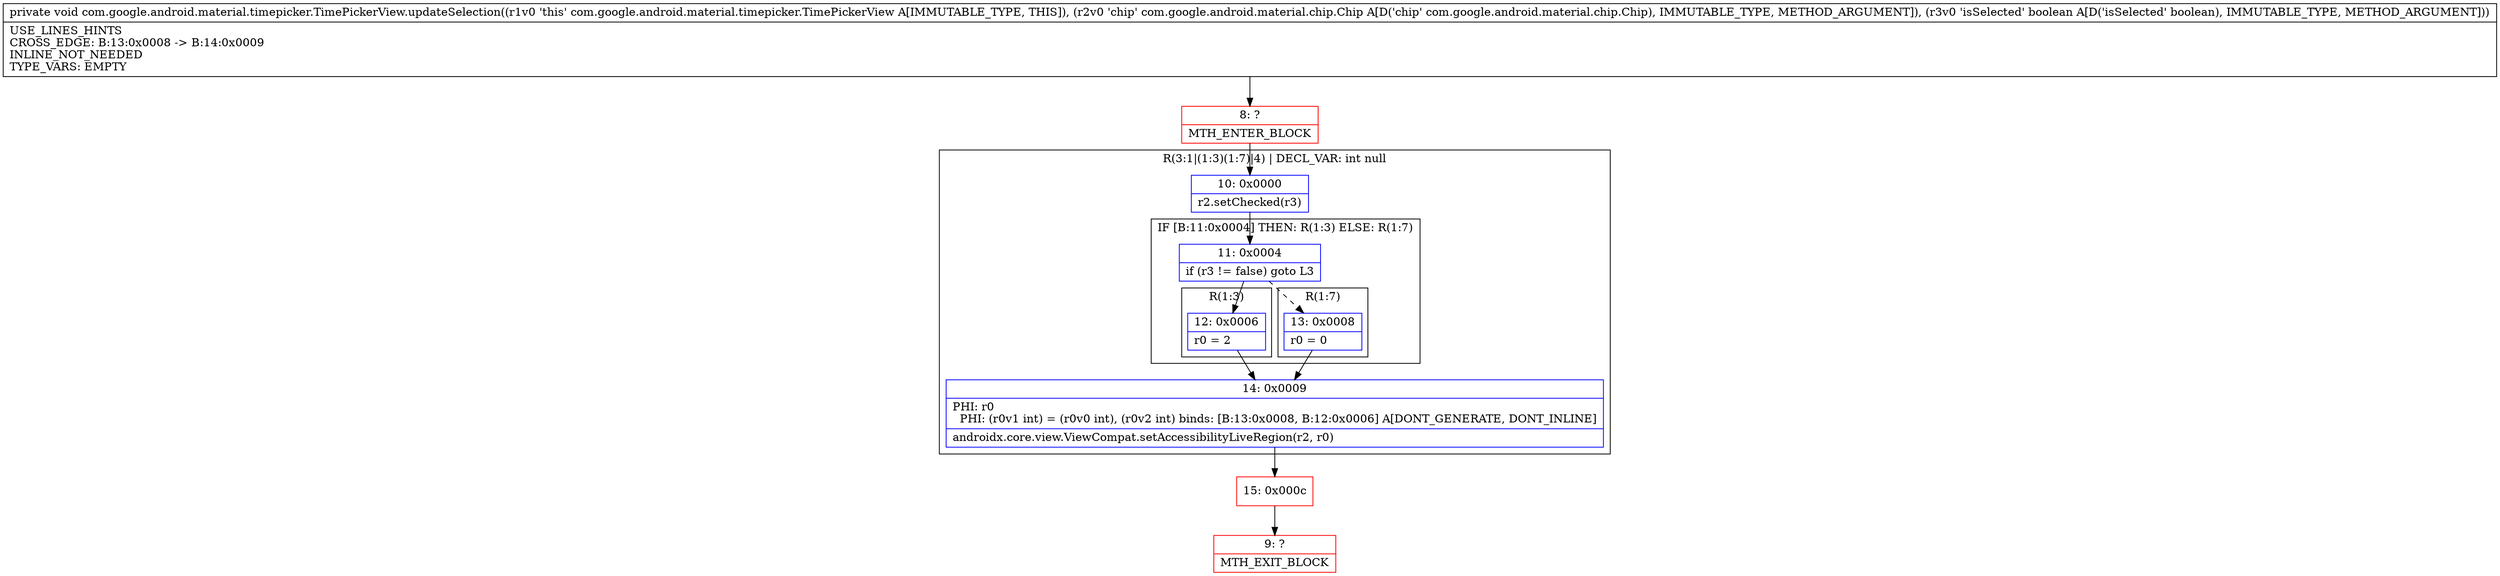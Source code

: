 digraph "CFG forcom.google.android.material.timepicker.TimePickerView.updateSelection(Lcom\/google\/android\/material\/chip\/Chip;Z)V" {
subgraph cluster_Region_82871216 {
label = "R(3:1|(1:3)(1:7)|4) | DECL_VAR: int null\l";
node [shape=record,color=blue];
Node_10 [shape=record,label="{10\:\ 0x0000|r2.setChecked(r3)\l}"];
subgraph cluster_IfRegion_103787596 {
label = "IF [B:11:0x0004] THEN: R(1:3) ELSE: R(1:7)";
node [shape=record,color=blue];
Node_11 [shape=record,label="{11\:\ 0x0004|if (r3 != false) goto L3\l}"];
subgraph cluster_Region_266662443 {
label = "R(1:3)";
node [shape=record,color=blue];
Node_12 [shape=record,label="{12\:\ 0x0006|r0 = 2\l}"];
}
subgraph cluster_Region_145553990 {
label = "R(1:7)";
node [shape=record,color=blue];
Node_13 [shape=record,label="{13\:\ 0x0008|r0 = 0\l}"];
}
}
Node_14 [shape=record,label="{14\:\ 0x0009|PHI: r0 \l  PHI: (r0v1 int) = (r0v0 int), (r0v2 int) binds: [B:13:0x0008, B:12:0x0006] A[DONT_GENERATE, DONT_INLINE]\l|androidx.core.view.ViewCompat.setAccessibilityLiveRegion(r2, r0)\l}"];
}
Node_8 [shape=record,color=red,label="{8\:\ ?|MTH_ENTER_BLOCK\l}"];
Node_15 [shape=record,color=red,label="{15\:\ 0x000c}"];
Node_9 [shape=record,color=red,label="{9\:\ ?|MTH_EXIT_BLOCK\l}"];
MethodNode[shape=record,label="{private void com.google.android.material.timepicker.TimePickerView.updateSelection((r1v0 'this' com.google.android.material.timepicker.TimePickerView A[IMMUTABLE_TYPE, THIS]), (r2v0 'chip' com.google.android.material.chip.Chip A[D('chip' com.google.android.material.chip.Chip), IMMUTABLE_TYPE, METHOD_ARGUMENT]), (r3v0 'isSelected' boolean A[D('isSelected' boolean), IMMUTABLE_TYPE, METHOD_ARGUMENT]))  | USE_LINES_HINTS\lCROSS_EDGE: B:13:0x0008 \-\> B:14:0x0009\lINLINE_NOT_NEEDED\lTYPE_VARS: EMPTY\l}"];
MethodNode -> Node_8;Node_10 -> Node_11;
Node_11 -> Node_12;
Node_11 -> Node_13[style=dashed];
Node_12 -> Node_14;
Node_13 -> Node_14;
Node_14 -> Node_15;
Node_8 -> Node_10;
Node_15 -> Node_9;
}

